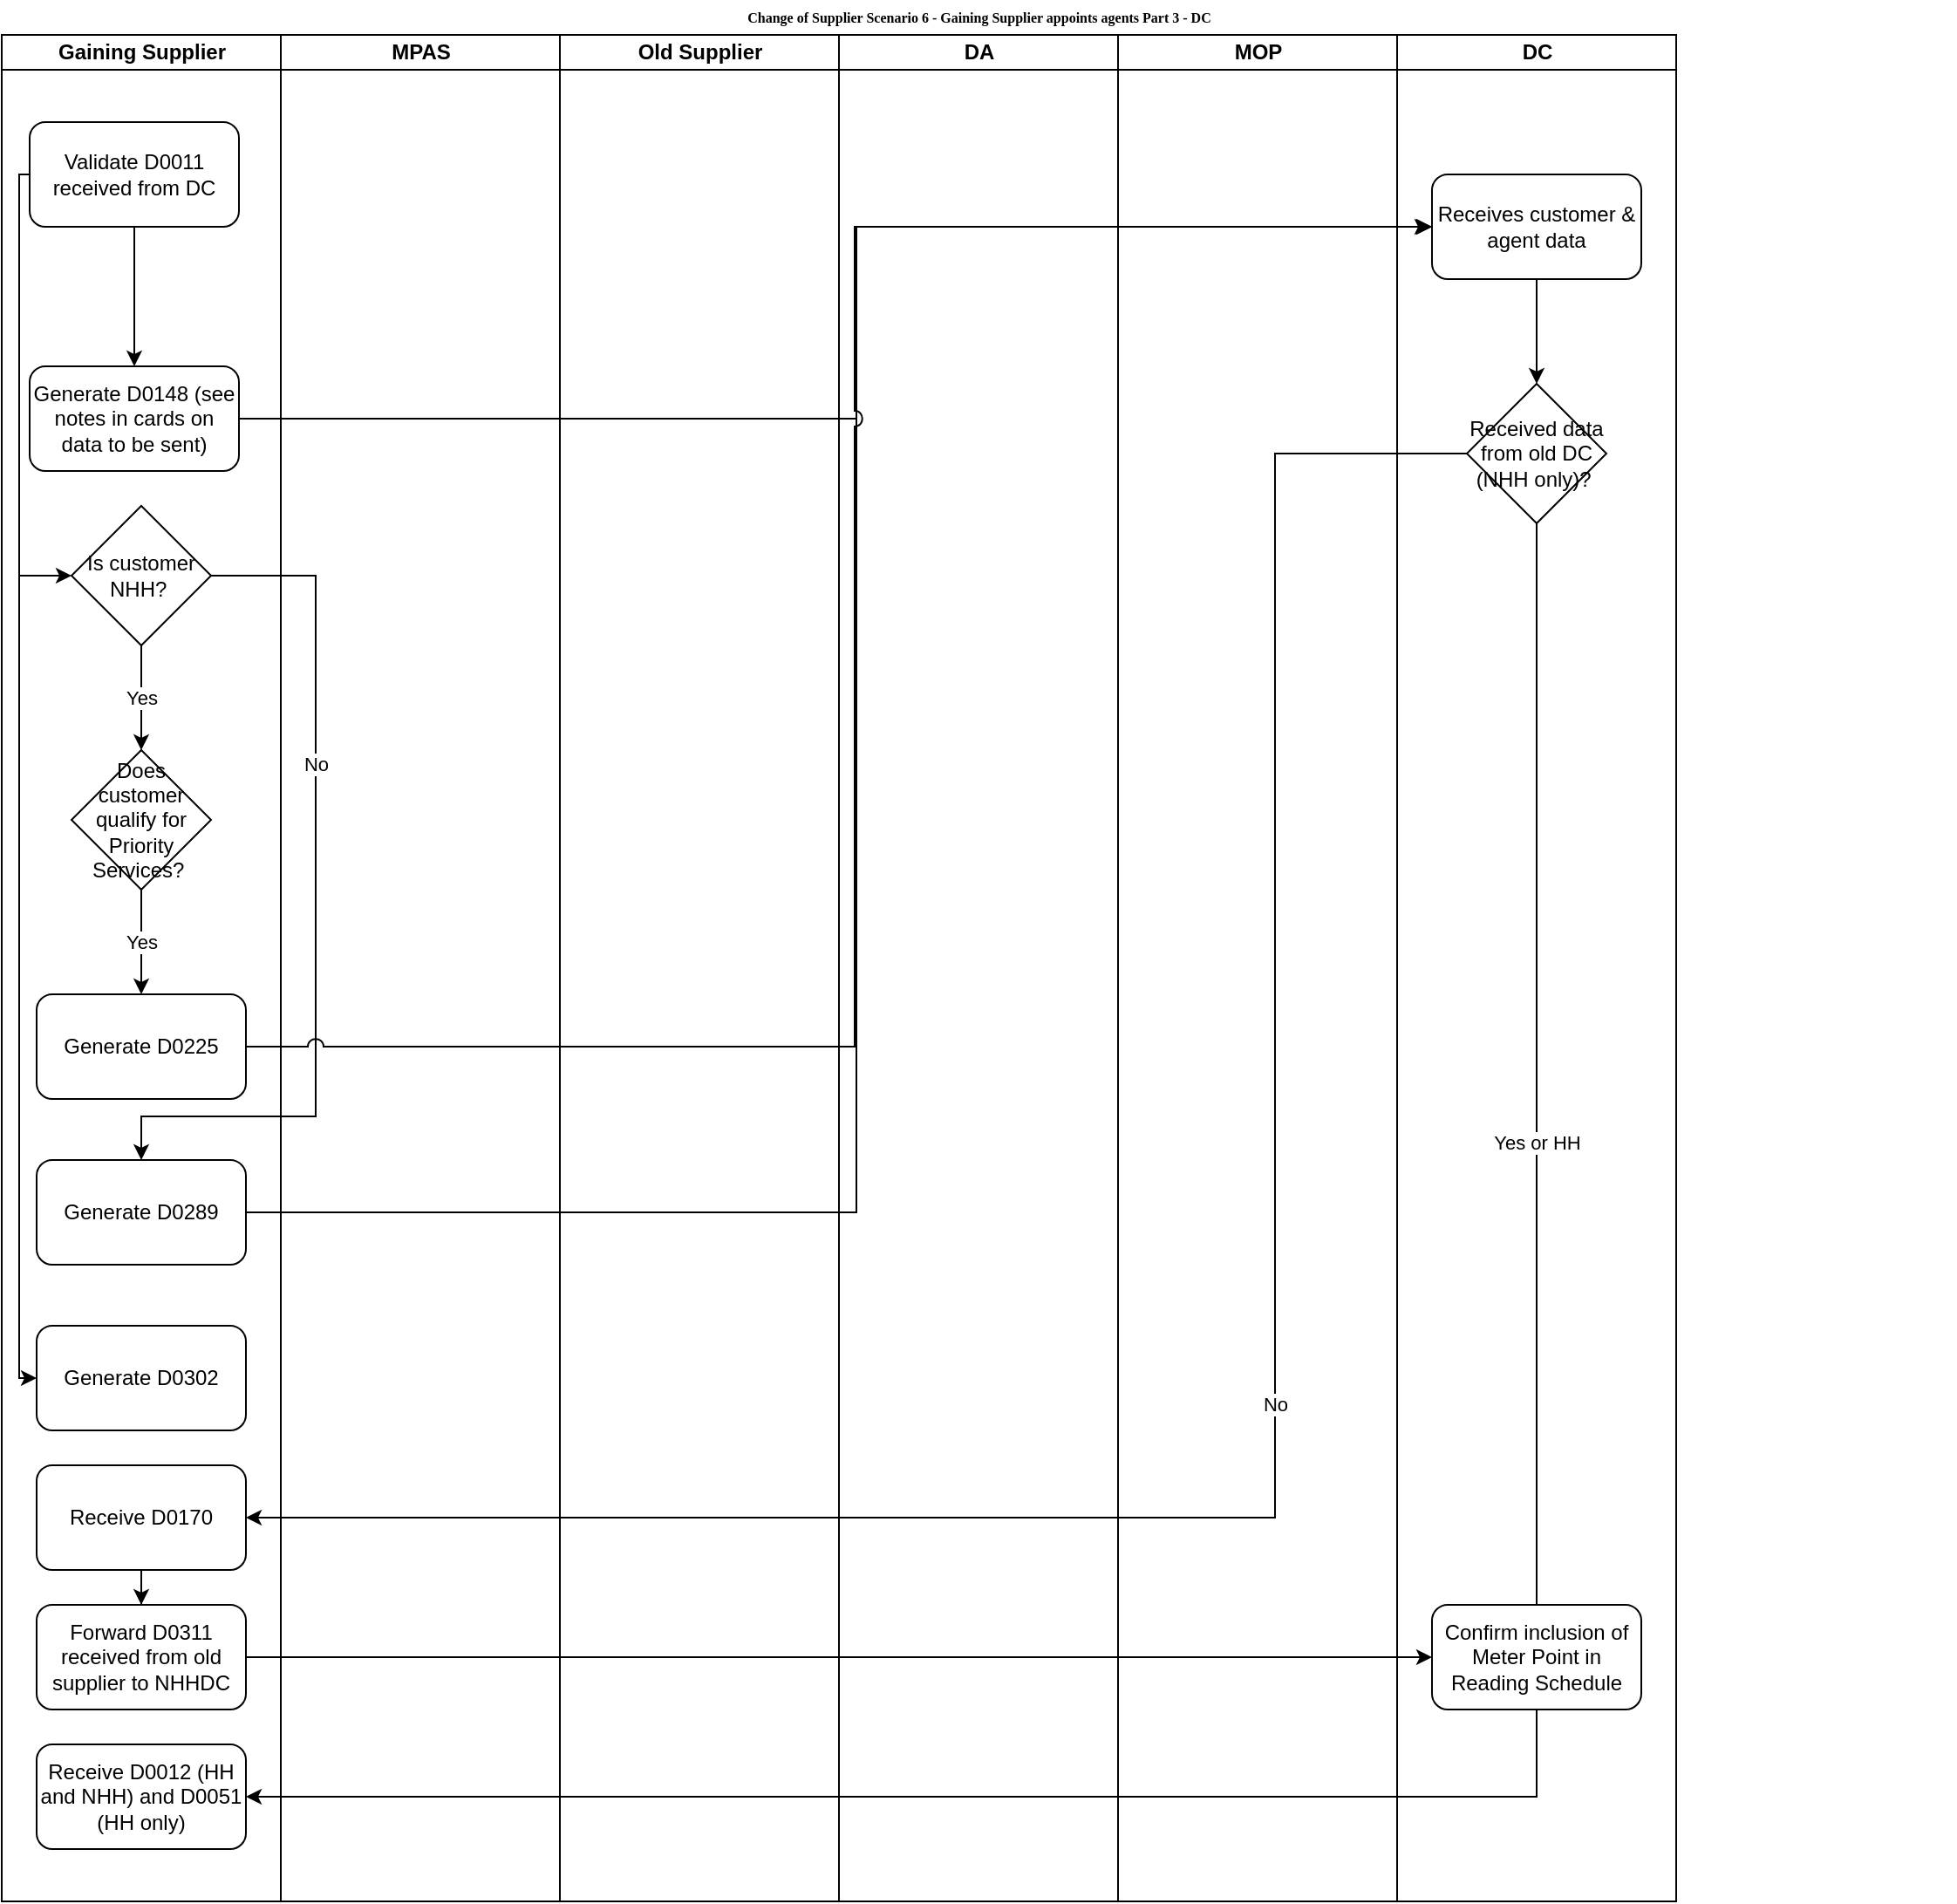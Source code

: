 <mxfile version="10.9.8" type="github"><diagram name="Page-1" id="74e2e168-ea6b-b213-b513-2b3c1d86103e"><mxGraphModel dx="750" dy="541" grid="1" gridSize="10" guides="1" tooltips="1" connect="1" arrows="1" fold="1" page="1" pageScale="1" pageWidth="827" pageHeight="1169" background="#ffffff" math="0" shadow="0"><root><mxCell id="0"/><mxCell id="1" parent="0"/><mxCell id="77e6c97f196da883-1" value="Change of Supplier Scenario 6 - Gaining Supplier appoints agents Part 3 - DC" style="swimlane;html=1;childLayout=stackLayout;startSize=20;rounded=0;shadow=0;labelBackgroundColor=none;strokeColor=none;strokeWidth=1;fillColor=#ffffff;fontFamily=Verdana;fontSize=8;fontColor=#000000;align=center;" parent="1" vertex="1"><mxGeometry x="70" y="40" width="1120" height="1090" as="geometry"/></mxCell><mxCell id="77e6c97f196da883-2" value="Gaining Supplier" style="swimlane;html=1;startSize=20;" parent="77e6c97f196da883-1" vertex="1"><mxGeometry y="20" width="160" height="1070" as="geometry"/></mxCell><mxCell id="zIyODxOTTqoCsG_aiIHh-21" style="edgeStyle=orthogonalEdgeStyle;rounded=0;orthogonalLoop=1;jettySize=auto;html=1;exitX=0.5;exitY=1;exitDx=0;exitDy=0;" parent="77e6c97f196da883-2" edge="1"><mxGeometry relative="1" as="geometry"><mxPoint x="80" y="800" as="sourcePoint"/><mxPoint x="80" y="800" as="targetPoint"/></mxGeometry></mxCell><mxCell id="-b-02NVAOYOq4XnSHxcU-2" style="edgeStyle=orthogonalEdgeStyle;rounded=0;orthogonalLoop=1;jettySize=auto;html=1;exitX=0.5;exitY=1;exitDx=0;exitDy=0;entryX=0.5;entryY=0;entryDx=0;entryDy=0;" parent="77e6c97f196da883-2" source="8GCFweuIL4JDo90L80H1-16" target="-b-02NVAOYOq4XnSHxcU-1" edge="1"><mxGeometry relative="1" as="geometry"/></mxCell><mxCell id="-b-02NVAOYOq4XnSHxcU-5" style="edgeStyle=orthogonalEdgeStyle;rounded=0;orthogonalLoop=1;jettySize=auto;html=1;entryX=0;entryY=0.5;entryDx=0;entryDy=0;" parent="77e6c97f196da883-2" source="8GCFweuIL4JDo90L80H1-16" target="769v0rRgit_Oblz5xD-2-1" edge="1"><mxGeometry relative="1" as="geometry"><Array as="points"><mxPoint x="10" y="80"/><mxPoint x="10" y="310"/></Array></mxGeometry></mxCell><mxCell id="-b-02NVAOYOq4XnSHxcU-9" style="edgeStyle=orthogonalEdgeStyle;rounded=0;orthogonalLoop=1;jettySize=auto;html=1;entryX=0;entryY=0.5;entryDx=0;entryDy=0;exitX=0;exitY=0.5;exitDx=0;exitDy=0;" parent="77e6c97f196da883-2" source="8GCFweuIL4JDo90L80H1-16" target="-b-02NVAOYOq4XnSHxcU-8" edge="1"><mxGeometry relative="1" as="geometry"><Array as="points"><mxPoint x="10" y="80"/><mxPoint x="10" y="770"/></Array></mxGeometry></mxCell><mxCell id="8GCFweuIL4JDo90L80H1-16" value="Validate D0011 received from DC" style="rounded=1;whiteSpace=wrap;html=1;" parent="77e6c97f196da883-2" vertex="1"><mxGeometry x="16" y="50" width="120" height="60" as="geometry"/></mxCell><mxCell id="-b-02NVAOYOq4XnSHxcU-1" value="Generate D0148 (see notes in cards on data to be sent)" style="rounded=1;whiteSpace=wrap;html=1;" parent="77e6c97f196da883-2" vertex="1"><mxGeometry x="16" y="190" width="120" height="60" as="geometry"/></mxCell><mxCell id="-b-02NVAOYOq4XnSHxcU-7" value="Yes" style="edgeStyle=orthogonalEdgeStyle;rounded=0;orthogonalLoop=1;jettySize=auto;html=1;exitX=0.5;exitY=1;exitDx=0;exitDy=0;" parent="77e6c97f196da883-2" source="-b-02NVAOYOq4XnSHxcU-4" target="-b-02NVAOYOq4XnSHxcU-6" edge="1"><mxGeometry relative="1" as="geometry"/></mxCell><mxCell id="769v0rRgit_Oblz5xD-2-6" value="No" style="edgeStyle=orthogonalEdgeStyle;rounded=0;orthogonalLoop=1;jettySize=auto;html=1;exitX=1;exitY=0.5;exitDx=0;exitDy=0;entryX=0.5;entryY=0;entryDx=0;entryDy=0;jumpStyle=arc;jumpSize=9;" parent="77e6c97f196da883-2" source="769v0rRgit_Oblz5xD-2-1" target="769v0rRgit_Oblz5xD-2-5" edge="1"><mxGeometry x="-0.324" relative="1" as="geometry"><Array as="points"><mxPoint x="180" y="310"/><mxPoint x="180" y="620"/><mxPoint x="80" y="620"/></Array><mxPoint as="offset"/></mxGeometry></mxCell><mxCell id="-b-02NVAOYOq4XnSHxcU-4" value="Does customer qualify for Priority Services?&amp;nbsp;" style="rhombus;whiteSpace=wrap;html=1;" parent="77e6c97f196da883-2" vertex="1"><mxGeometry x="40" y="410" width="80" height="80" as="geometry"/></mxCell><mxCell id="-b-02NVAOYOq4XnSHxcU-6" value="Generate D0225" style="rounded=1;whiteSpace=wrap;html=1;" parent="77e6c97f196da883-2" vertex="1"><mxGeometry x="20" y="550" width="120" height="60" as="geometry"/></mxCell><mxCell id="-b-02NVAOYOq4XnSHxcU-8" value="Generate D0302" style="rounded=1;whiteSpace=wrap;html=1;" parent="77e6c97f196da883-2" vertex="1"><mxGeometry x="20" y="740" width="120" height="60" as="geometry"/></mxCell><mxCell id="769v0rRgit_Oblz5xD-2-2" value="Yes" style="edgeStyle=orthogonalEdgeStyle;rounded=0;orthogonalLoop=1;jettySize=auto;html=1;exitX=0.5;exitY=1;exitDx=0;exitDy=0;entryX=0.5;entryY=0;entryDx=0;entryDy=0;" parent="77e6c97f196da883-2" source="769v0rRgit_Oblz5xD-2-1" target="-b-02NVAOYOq4XnSHxcU-4" edge="1"><mxGeometry relative="1" as="geometry"/></mxCell><mxCell id="769v0rRgit_Oblz5xD-2-1" value="Is customer NHH?&amp;nbsp;" style="rhombus;whiteSpace=wrap;html=1;" parent="77e6c97f196da883-2" vertex="1"><mxGeometry x="40" y="270" width="80" height="80" as="geometry"/></mxCell><mxCell id="769v0rRgit_Oblz5xD-2-5" value="Generate D0289" style="rounded=1;whiteSpace=wrap;html=1;" parent="77e6c97f196da883-2" vertex="1"><mxGeometry x="20" y="645" width="120" height="60" as="geometry"/></mxCell><mxCell id="769v0rRgit_Oblz5xD-2-11" style="edgeStyle=orthogonalEdgeStyle;rounded=0;jumpStyle=arc;jumpSize=9;orthogonalLoop=1;jettySize=auto;html=1;exitX=0.5;exitY=1;exitDx=0;exitDy=0;" parent="77e6c97f196da883-2" source="769v0rRgit_Oblz5xD-2-8" target="769v0rRgit_Oblz5xD-2-10" edge="1"><mxGeometry relative="1" as="geometry"/></mxCell><mxCell id="769v0rRgit_Oblz5xD-2-8" value="Receive D0170" style="rounded=1;whiteSpace=wrap;html=1;" parent="77e6c97f196da883-2" vertex="1"><mxGeometry x="20" y="820" width="120" height="60" as="geometry"/></mxCell><mxCell id="769v0rRgit_Oblz5xD-2-10" value="Forward D0311 received from old supplier to NHHDC" style="rounded=1;whiteSpace=wrap;html=1;" parent="77e6c97f196da883-2" vertex="1"><mxGeometry x="20" y="900" width="120" height="60" as="geometry"/></mxCell><mxCell id="769v0rRgit_Oblz5xD-2-12" style="edgeStyle=orthogonalEdgeStyle;rounded=0;jumpStyle=arc;jumpSize=9;orthogonalLoop=1;jettySize=auto;html=1;exitX=0.5;exitY=1;exitDx=0;exitDy=0;" parent="77e6c97f196da883-2" source="769v0rRgit_Oblz5xD-2-10" target="769v0rRgit_Oblz5xD-2-10" edge="1"><mxGeometry relative="1" as="geometry"/></mxCell><mxCell id="769v0rRgit_Oblz5xD-2-13" value="Receive D0012 (HH and NHH) and D0051 (HH only)" style="rounded=1;whiteSpace=wrap;html=1;" parent="77e6c97f196da883-2" vertex="1"><mxGeometry x="20" y="980" width="120" height="60" as="geometry"/></mxCell><mxCell id="77e6c97f196da883-3" value="MPAS" style="swimlane;html=1;startSize=20;" parent="77e6c97f196da883-1" vertex="1"><mxGeometry x="160" y="20" width="160" height="1070" as="geometry"/></mxCell><mxCell id="77e6c97f196da883-4" value="Old Supplier" style="swimlane;html=1;startSize=20;" parent="77e6c97f196da883-1" vertex="1"><mxGeometry x="320" y="20" width="160" height="1070" as="geometry"/></mxCell><mxCell id="wQQ8Tt-gBdMGujzAyKJH-7" value="DA" style="swimlane;html=1;startSize=20;" parent="77e6c97f196da883-1" vertex="1"><mxGeometry x="480" y="20" width="160" height="1070" as="geometry"/></mxCell><mxCell id="77e6c97f196da883-5" value="MOP" style="swimlane;html=1;startSize=20;" parent="77e6c97f196da883-1" vertex="1"><mxGeometry x="640" y="20" width="160" height="1070" as="geometry"/></mxCell><mxCell id="77e6c97f196da883-7" value="DC" style="swimlane;html=1;startSize=20;" parent="77e6c97f196da883-1" vertex="1"><mxGeometry x="800" y="20" width="160" height="1070" as="geometry"/></mxCell><mxCell id="-b-02NVAOYOq4XnSHxcU-16" style="edgeStyle=orthogonalEdgeStyle;rounded=0;orthogonalLoop=1;jettySize=auto;html=1;exitX=0.5;exitY=1;exitDx=0;exitDy=0;" parent="77e6c97f196da883-7" source="-b-02NVAOYOq4XnSHxcU-3" target="-b-02NVAOYOq4XnSHxcU-14" edge="1"><mxGeometry relative="1" as="geometry"/></mxCell><mxCell id="-b-02NVAOYOq4XnSHxcU-3" value="Receives customer &amp;amp; agent data" style="rounded=1;whiteSpace=wrap;html=1;" parent="77e6c97f196da883-7" vertex="1"><mxGeometry x="20" y="80" width="120" height="60" as="geometry"/></mxCell><mxCell id="xXC6hhHTiW_2Wc-lMTd5-2" value="Yes or HH" style="edgeStyle=orthogonalEdgeStyle;rounded=0;orthogonalLoop=1;jettySize=auto;html=1;exitX=0.5;exitY=1;exitDx=0;exitDy=0;entryX=1;entryY=0.5;entryDx=0;entryDy=0;" parent="77e6c97f196da883-7" source="-b-02NVAOYOq4XnSHxcU-14" target="769v0rRgit_Oblz5xD-2-14" edge="1"><mxGeometry relative="1" as="geometry"><Array as="points"><mxPoint x="80" y="930"/></Array></mxGeometry></mxCell><mxCell id="-b-02NVAOYOq4XnSHxcU-14" value="Received data from old DC (NHH only)?&amp;nbsp;" style="rhombus;whiteSpace=wrap;html=1;" parent="77e6c97f196da883-7" vertex="1"><mxGeometry x="40" y="200" width="80" height="80" as="geometry"/></mxCell><mxCell id="769v0rRgit_Oblz5xD-2-14" value="Confirm inclusion of Meter Point in Reading Schedule" style="rounded=1;whiteSpace=wrap;html=1;" parent="77e6c97f196da883-7" vertex="1"><mxGeometry x="20" y="900" width="120" height="60" as="geometry"/></mxCell><mxCell id="-b-02NVAOYOq4XnSHxcU-10" style="edgeStyle=orthogonalEdgeStyle;rounded=0;orthogonalLoop=1;jettySize=auto;html=1;exitX=1;exitY=0.5;exitDx=0;exitDy=0;entryX=0;entryY=0.5;entryDx=0;entryDy=0;" parent="77e6c97f196da883-1" source="-b-02NVAOYOq4XnSHxcU-1" target="-b-02NVAOYOq4XnSHxcU-3" edge="1"><mxGeometry relative="1" as="geometry"><Array as="points"><mxPoint x="490" y="240"/><mxPoint x="490" y="130"/></Array></mxGeometry></mxCell><mxCell id="769v0rRgit_Oblz5xD-2-7" style="edgeStyle=orthogonalEdgeStyle;rounded=0;jumpStyle=arc;jumpSize=9;orthogonalLoop=1;jettySize=auto;html=1;exitX=1;exitY=0.5;exitDx=0;exitDy=0;entryX=0;entryY=0.5;entryDx=0;entryDy=0;" parent="77e6c97f196da883-1" source="769v0rRgit_Oblz5xD-2-5" target="-b-02NVAOYOq4XnSHxcU-3" edge="1"><mxGeometry relative="1" as="geometry"><Array as="points"><mxPoint x="490" y="695"/><mxPoint x="490" y="130"/></Array></mxGeometry></mxCell><mxCell id="769v0rRgit_Oblz5xD-2-9" value="No" style="edgeStyle=orthogonalEdgeStyle;rounded=0;jumpStyle=arc;jumpSize=9;orthogonalLoop=1;jettySize=auto;html=1;exitX=0;exitY=0.5;exitDx=0;exitDy=0;entryX=1;entryY=0.5;entryDx=0;entryDy=0;" parent="77e6c97f196da883-1" source="-b-02NVAOYOq4XnSHxcU-14" target="769v0rRgit_Oblz5xD-2-8" edge="1"><mxGeometry relative="1" as="geometry"><Array as="points"><mxPoint x="730" y="260"/><mxPoint x="730" y="870"/></Array></mxGeometry></mxCell><mxCell id="769v0rRgit_Oblz5xD-2-16" style="edgeStyle=orthogonalEdgeStyle;rounded=0;jumpStyle=arc;jumpSize=9;orthogonalLoop=1;jettySize=auto;html=1;exitX=1;exitY=0.5;exitDx=0;exitDy=0;entryX=0;entryY=0.5;entryDx=0;entryDy=0;" parent="77e6c97f196da883-1" source="769v0rRgit_Oblz5xD-2-10" target="769v0rRgit_Oblz5xD-2-14" edge="1"><mxGeometry relative="1" as="geometry"><Array as="points"><mxPoint x="820" y="950"/></Array></mxGeometry></mxCell><mxCell id="769v0rRgit_Oblz5xD-2-17" style="edgeStyle=orthogonalEdgeStyle;rounded=0;jumpStyle=arc;jumpSize=9;orthogonalLoop=1;jettySize=auto;html=1;exitX=0.5;exitY=1;exitDx=0;exitDy=0;entryX=1;entryY=0.5;entryDx=0;entryDy=0;" parent="77e6c97f196da883-1" source="769v0rRgit_Oblz5xD-2-14" target="769v0rRgit_Oblz5xD-2-13" edge="1"><mxGeometry relative="1" as="geometry"/></mxCell><mxCell id="-b-02NVAOYOq4XnSHxcU-12" style="edgeStyle=orthogonalEdgeStyle;rounded=0;orthogonalLoop=1;jettySize=auto;html=1;exitX=1;exitY=0.5;exitDx=0;exitDy=0;jumpStyle=arc;jumpSize=9;" parent="1" source="-b-02NVAOYOq4XnSHxcU-6" edge="1"><mxGeometry relative="1" as="geometry"><mxPoint x="889" y="170" as="targetPoint"/><mxPoint x="209" y="595" as="sourcePoint"/><Array as="points"><mxPoint x="559" y="640"/><mxPoint x="559" y="170"/></Array></mxGeometry></mxCell></root></mxGraphModel></diagram></mxfile>